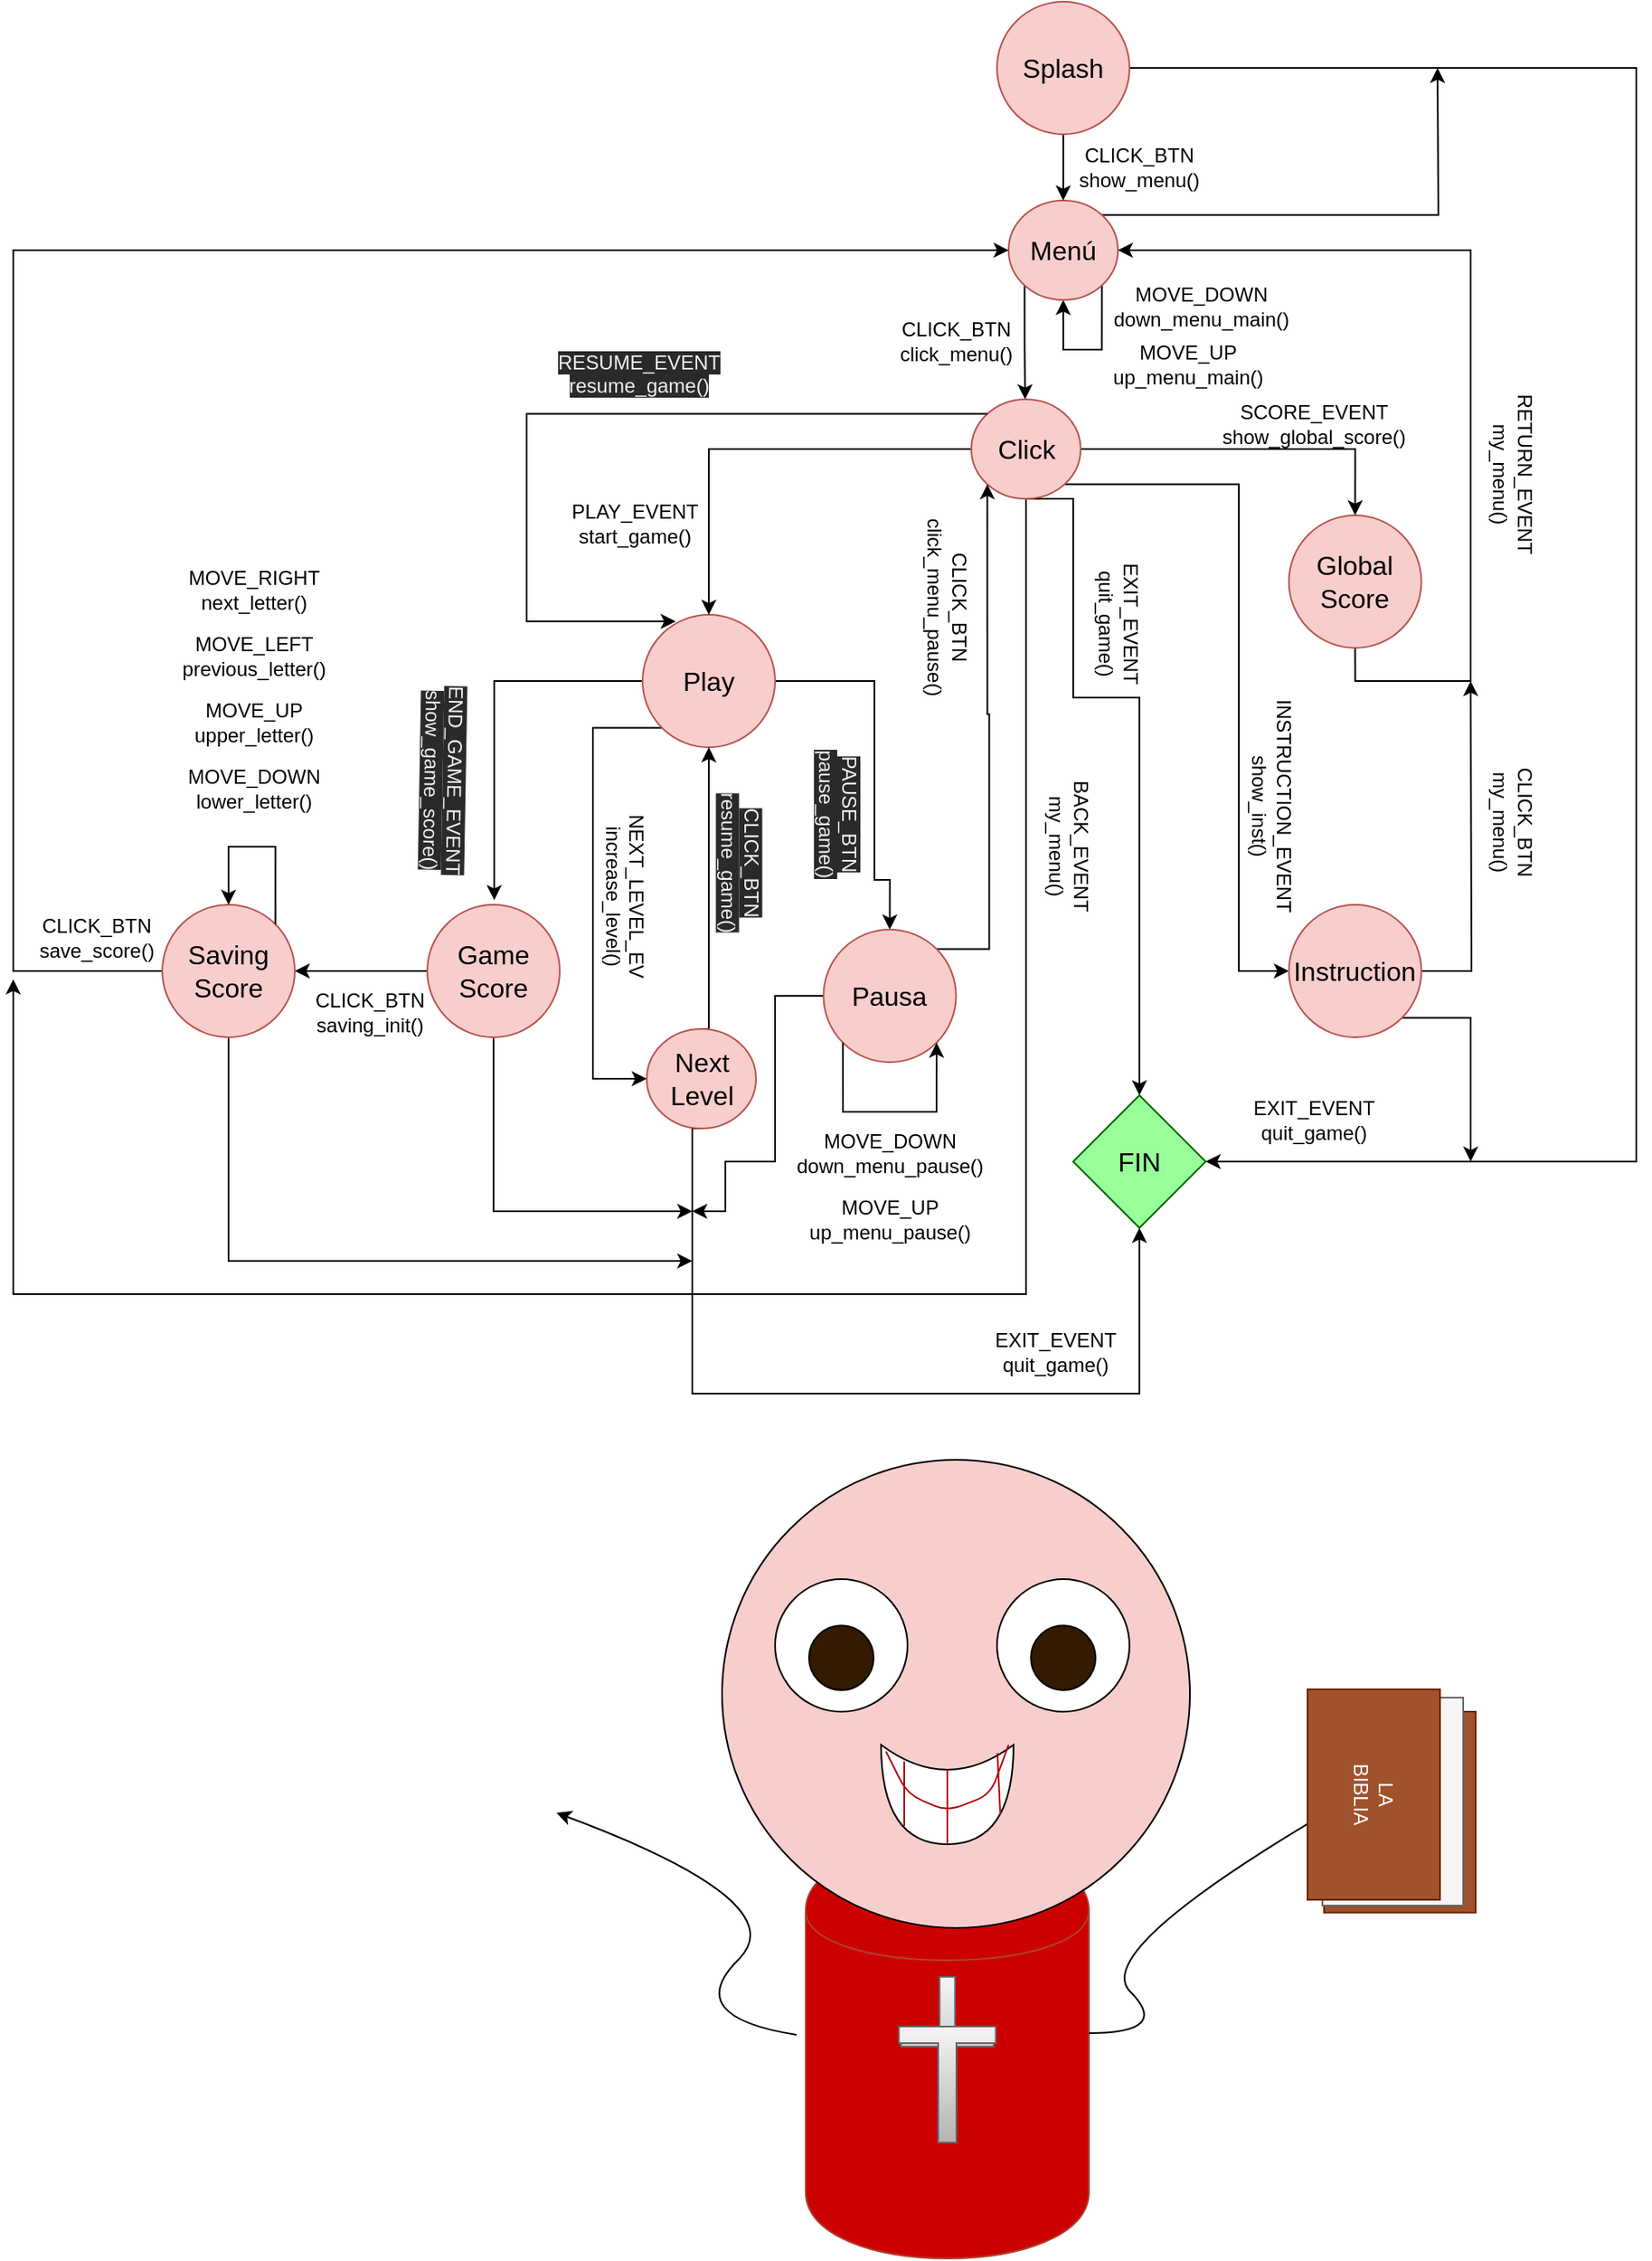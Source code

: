 <mxfile version="13.6.5">
    <diagram id="6hGFLwfOUW9BJ-s0fimq" name="Page-1">
        <mxGraphModel dx="2436" dy="874" grid="1" gridSize="10" guides="1" tooltips="1" connect="1" arrows="1" fold="1" page="1" pageScale="1" pageWidth="827" pageHeight="1169" math="0" shadow="0">
            <root>
                <mxCell id="0"/>
                <mxCell id="1" parent="0"/>
                <mxCell id="63" value="" style="shape=cylinder;whiteSpace=wrap;html=1;boundedLbl=1;backgroundOutline=1;fillColor=#CC0000;strokeColor=#ae4132;" parent="1" vertex="1">
                    <mxGeometry x="258.5" y="1262" width="171" height="250" as="geometry"/>
                </mxCell>
                <mxCell id="60" value="" style="ellipse;whiteSpace=wrap;html=1;aspect=fixed;fillColor=#F8CECC;" parent="1" vertex="1">
                    <mxGeometry x="208" y="1030" width="282.5" height="282.5" as="geometry"/>
                </mxCell>
                <mxCell id="89" style="edgeStyle=orthogonalEdgeStyle;rounded=0;orthogonalLoop=1;jettySize=auto;html=1;exitX=1;exitY=1;exitDx=0;exitDy=0;entryX=0.5;entryY=1;entryDx=0;entryDy=0;" parent="1" source="2" target="2" edge="1">
                    <mxGeometry relative="1" as="geometry">
                        <mxPoint x="400" y="370" as="targetPoint"/>
                        <Array as="points">
                            <mxPoint x="437" y="360"/>
                            <mxPoint x="414" y="360"/>
                        </Array>
                    </mxGeometry>
                </mxCell>
                <mxCell id="95" style="edgeStyle=orthogonalEdgeStyle;rounded=0;orthogonalLoop=1;jettySize=auto;html=1;exitX=0;exitY=1;exitDx=0;exitDy=0;" parent="1" source="2" edge="1">
                    <mxGeometry relative="1" as="geometry">
                        <mxPoint x="391" y="390" as="targetPoint"/>
                    </mxGeometry>
                </mxCell>
                <mxCell id="172" style="edgeStyle=orthogonalEdgeStyle;rounded=0;orthogonalLoop=1;jettySize=auto;html=1;exitX=1;exitY=0;exitDx=0;exitDy=0;" parent="1" source="2" edge="1">
                    <mxGeometry relative="1" as="geometry">
                        <mxPoint x="640" y="190" as="targetPoint"/>
                    </mxGeometry>
                </mxCell>
                <mxCell id="2" value="Menú" style="ellipse;whiteSpace=wrap;html=1;fillColor=#f8cecc;strokeColor=#b85450;fontColor=#000000;fontSize=16;" parent="1" vertex="1">
                    <mxGeometry x="381" y="270" width="66" height="60" as="geometry"/>
                </mxCell>
                <mxCell id="17" value="" style="edgeStyle=orthogonalEdgeStyle;rounded=0;orthogonalLoop=1;jettySize=auto;html=1;labelBackgroundColor=none;labelBorderColor=none;fontColor=#FFFFFF;" parent="1" source="6" target="2" edge="1">
                    <mxGeometry relative="1" as="geometry"/>
                </mxCell>
                <mxCell id="170" style="edgeStyle=orthogonalEdgeStyle;rounded=0;orthogonalLoop=1;jettySize=auto;html=1;exitX=1;exitY=0.5;exitDx=0;exitDy=0;entryX=1;entryY=0.5;entryDx=0;entryDy=0;" parent="1" source="6" target="125" edge="1">
                    <mxGeometry relative="1" as="geometry">
                        <Array as="points">
                            <mxPoint x="760" y="190"/>
                            <mxPoint x="760" y="850"/>
                        </Array>
                    </mxGeometry>
                </mxCell>
                <mxCell id="6" value="Splash" style="ellipse;whiteSpace=wrap;html=1;fillColor=#f8cecc;strokeColor=#b85450;fontColor=#000000;fontSize=16;" parent="1" vertex="1">
                    <mxGeometry x="374" y="150" width="80" height="80" as="geometry"/>
                </mxCell>
                <mxCell id="137" style="edgeStyle=orthogonalEdgeStyle;rounded=0;orthogonalLoop=1;jettySize=auto;html=1;entryX=1;entryY=0.5;entryDx=0;entryDy=0;" parent="1" source="12" target="2" edge="1">
                    <mxGeometry relative="1" as="geometry">
                        <Array as="points">
                            <mxPoint x="660" y="560"/>
                            <mxPoint x="660" y="300"/>
                        </Array>
                    </mxGeometry>
                </mxCell>
                <mxCell id="12" value="Global Score" style="ellipse;whiteSpace=wrap;html=1;aspect=fixed;fillColor=#f8cecc;strokeColor=#b85450;fontColor=#000000;fontSize=16;" parent="1" vertex="1">
                    <mxGeometry x="550.25" y="460" width="80" height="80" as="geometry"/>
                </mxCell>
                <mxCell id="29" value="EXIT_EVENT&lt;br&gt;quit_game()" style="text;html=1;strokeColor=none;fillColor=none;align=center;verticalAlign=middle;whiteSpace=wrap;rounded=0;rotation=90;" parent="1" vertex="1">
                    <mxGeometry x="404.5" y="490" width="86" height="70" as="geometry"/>
                </mxCell>
                <mxCell id="30" value="CLICK_BTN&lt;br&gt;show_menu()" style="text;html=1;strokeColor=none;fillColor=none;align=center;verticalAlign=middle;whiteSpace=wrap;rounded=0;" parent="1" vertex="1">
                    <mxGeometry x="440" y="240" width="40" height="20" as="geometry"/>
                </mxCell>
                <mxCell id="128" style="edgeStyle=orthogonalEdgeStyle;rounded=0;orthogonalLoop=1;jettySize=auto;html=1;exitX=1;exitY=0.5;exitDx=0;exitDy=0;entryX=0.5;entryY=0;entryDx=0;entryDy=0;" parent="1" source="34" target="127" edge="1">
                    <mxGeometry relative="1" as="geometry">
                        <Array as="points">
                            <mxPoint x="300" y="560"/>
                            <mxPoint x="300" y="680"/>
                            <mxPoint x="309" y="680"/>
                        </Array>
                    </mxGeometry>
                </mxCell>
                <mxCell id="129" style="edgeStyle=orthogonalEdgeStyle;rounded=0;orthogonalLoop=1;jettySize=auto;html=1;entryX=0.505;entryY=-0.035;entryDx=0;entryDy=0;entryPerimeter=0;" parent="1" source="34" target="126" edge="1">
                    <mxGeometry relative="1" as="geometry">
                        <mxPoint x="120" y="700" as="targetPoint"/>
                        <Array as="points">
                            <mxPoint x="70" y="560"/>
                        </Array>
                    </mxGeometry>
                </mxCell>
                <mxCell id="198" style="edgeStyle=orthogonalEdgeStyle;rounded=0;orthogonalLoop=1;jettySize=auto;html=1;exitX=0;exitY=1;exitDx=0;exitDy=0;entryX=0;entryY=0.5;entryDx=0;entryDy=0;" edge="1" parent="1" source="34" target="182">
                    <mxGeometry relative="1" as="geometry">
                        <Array as="points">
                            <mxPoint x="130" y="588"/>
                            <mxPoint x="130" y="800"/>
                        </Array>
                    </mxGeometry>
                </mxCell>
                <mxCell id="34" value="Play" style="ellipse;whiteSpace=wrap;html=1;aspect=fixed;fillColor=#f8cecc;strokeColor=#b85450;fontColor=#000000;fontSize=16;" parent="1" vertex="1">
                    <mxGeometry x="160" y="520" width="80" height="80" as="geometry"/>
                </mxCell>
                <mxCell id="57" value="" style="ellipse;whiteSpace=wrap;html=1;aspect=fixed;fillColor=#FFFFFF;" parent="1" vertex="1">
                    <mxGeometry x="240" y="1102" width="80" height="80" as="geometry"/>
                </mxCell>
                <mxCell id="58" value="" style="ellipse;whiteSpace=wrap;html=1;aspect=fixed;fillColor=#FFFFFF;" parent="1" vertex="1">
                    <mxGeometry x="374" y="1102" width="80" height="80" as="geometry"/>
                </mxCell>
                <mxCell id="59" value="" style="shape=xor;whiteSpace=wrap;html=1;rotation=90;fillColor=#FFFFFF;" parent="1" vertex="1">
                    <mxGeometry x="314" y="1192" width="60" height="80" as="geometry"/>
                </mxCell>
                <mxCell id="61" value="" style="ellipse;whiteSpace=wrap;html=1;aspect=fixed;fillColor=#331A00;" parent="1" vertex="1">
                    <mxGeometry x="394.5" y="1130" width="39" height="39" as="geometry"/>
                </mxCell>
                <mxCell id="66" value="" style="ellipse;whiteSpace=wrap;html=1;aspect=fixed;fillColor=#331A00;" parent="1" vertex="1">
                    <mxGeometry x="260.5" y="1130" width="39" height="39" as="geometry"/>
                </mxCell>
                <mxCell id="67" value="" style="endArrow=none;html=1;exitX=0.7;exitY=0.1;exitDx=0;exitDy=0;exitPerimeter=0;fillColor=#e51400;strokeColor=#B20000;" parent="1" source="59" edge="1">
                    <mxGeometry width="50" height="50" relative="1" as="geometry">
                        <mxPoint x="324.25" y="1257" as="sourcePoint"/>
                        <mxPoint x="374.25" y="1207" as="targetPoint"/>
                    </mxGeometry>
                </mxCell>
                <mxCell id="68" value="" style="endArrow=none;html=1;exitX=1;exitY=0.5;exitDx=0;exitDy=0;exitPerimeter=0;fillColor=#e51400;strokeColor=#B20000;entryX=0.25;entryY=0.5;entryDx=0;entryDy=0;entryPerimeter=0;" parent="1" source="59" target="59" edge="1">
                    <mxGeometry width="50" height="50" relative="1" as="geometry">
                        <mxPoint x="386" y="1254" as="sourcePoint"/>
                        <mxPoint x="384.25" y="1217" as="targetPoint"/>
                    </mxGeometry>
                </mxCell>
                <mxCell id="69" value="" style="endArrow=none;html=1;exitX=0.817;exitY=0.825;exitDx=0;exitDy=0;exitPerimeter=0;fillColor=#e51400;strokeColor=#B20000;" parent="1" source="59" edge="1">
                    <mxGeometry width="50" height="50" relative="1" as="geometry">
                        <mxPoint x="354" y="1272" as="sourcePoint"/>
                        <mxPoint x="318" y="1212" as="targetPoint"/>
                    </mxGeometry>
                </mxCell>
                <mxCell id="71" value="" style="endArrow=none;html=1;exitX=0.067;exitY=0.963;exitDx=0;exitDy=0;exitPerimeter=0;fillColor=#e51400;strokeColor=#B20000;" parent="1" source="59" edge="1">
                    <mxGeometry width="50" height="50" relative="1" as="geometry">
                        <mxPoint x="331" y="1252" as="sourcePoint"/>
                        <mxPoint x="381" y="1202" as="targetPoint"/>
                        <Array as="points">
                            <mxPoint x="320" y="1232"/>
                            <mxPoint x="344" y="1242"/>
                            <mxPoint x="370" y="1232"/>
                        </Array>
                    </mxGeometry>
                </mxCell>
                <mxCell id="72" value="" style="curved=1;endArrow=classic;html=1;labelBackgroundColor=none;fontSize=16;fontColor=#FFFFFF;" parent="1" edge="1">
                    <mxGeometry width="50" height="50" relative="1" as="geometry">
                        <mxPoint x="429.5" y="1376" as="sourcePoint"/>
                        <mxPoint x="590" y="1233" as="targetPoint"/>
                        <Array as="points">
                            <mxPoint x="479.5" y="1376"/>
                            <mxPoint x="429.5" y="1326"/>
                        </Array>
                    </mxGeometry>
                </mxCell>
                <mxCell id="74" value="" style="curved=1;endArrow=classic;html=1;labelBackgroundColor=none;fontSize=16;fontColor=#FFFFFF;" parent="1" edge="1">
                    <mxGeometry width="50" height="50" relative="1" as="geometry">
                        <mxPoint x="253" y="1377" as="sourcePoint"/>
                        <mxPoint x="108" y="1243" as="targetPoint"/>
                        <Array as="points">
                            <mxPoint x="183" y="1366"/>
                            <mxPoint x="253" y="1297"/>
                        </Array>
                    </mxGeometry>
                </mxCell>
                <mxCell id="75" value="" style="shape=cross;whiteSpace=wrap;html=1;gradientColor=#b3b3b3;fillColor=#f5f5f5;strokeColor=#666666;size=0.167;" parent="1" vertex="1">
                    <mxGeometry x="316" y="1342" width="56" height="75" as="geometry"/>
                </mxCell>
                <mxCell id="77" value="" style="shape=tee;whiteSpace=wrap;html=1;dx=11;dy=10;gradientColor=#b3b3b3;fillColor=#f5f5f5;strokeColor=#666666;" parent="1" vertex="1">
                    <mxGeometry x="314.75" y="1372" width="58.5" height="70" as="geometry"/>
                </mxCell>
                <mxCell id="79" value="" style="rounded=0;whiteSpace=wrap;html=1;rotation=90;fillColor=#a0522d;strokeColor=#6D1F00;fontColor=#ffffff;" parent="1" vertex="1">
                    <mxGeometry x="556.63" y="1196.88" width="121.25" height="91.5" as="geometry"/>
                </mxCell>
                <mxCell id="80" value="" style="rounded=0;whiteSpace=wrap;html=1;rotation=90;fillColor=#f5f5f5;strokeColor=#666666;fontColor=#333333;" parent="1" vertex="1">
                    <mxGeometry x="550.25" y="1193.75" width="125.5" height="85" as="geometry"/>
                </mxCell>
                <mxCell id="81" value="LA &lt;br&gt;BIBLIA" style="rounded=0;whiteSpace=wrap;html=1;rotation=90;fillColor=#a0522d;strokeColor=#6D1F00;fontColor=#ffffff;" parent="1" vertex="1">
                    <mxGeometry x="538" y="1192" width="127" height="80" as="geometry"/>
                </mxCell>
                <mxCell id="90" value="MOVE_UP&lt;br&gt;up_menu_main()" style="text;html=1;align=center;verticalAlign=middle;resizable=0;points=[];autosize=1;" parent="1" vertex="1">
                    <mxGeometry x="434" y="354" width="110" height="30" as="geometry"/>
                </mxCell>
                <mxCell id="92" value="MOVE_DOWN&lt;br&gt;down_menu_main()" style="text;html=1;align=center;verticalAlign=middle;resizable=0;points=[];autosize=1;" parent="1" vertex="1">
                    <mxGeometry x="437" y="319" width="120" height="30" as="geometry"/>
                </mxCell>
                <mxCell id="103" style="edgeStyle=orthogonalEdgeStyle;rounded=0;orthogonalLoop=1;jettySize=auto;html=1;entryX=0.5;entryY=0;entryDx=0;entryDy=0;" parent="1" source="97" target="34" edge="1">
                    <mxGeometry relative="1" as="geometry"/>
                </mxCell>
                <mxCell id="107" style="edgeStyle=orthogonalEdgeStyle;rounded=0;orthogonalLoop=1;jettySize=auto;html=1;entryX=0.5;entryY=0;entryDx=0;entryDy=0;" parent="1" source="97" target="12" edge="1">
                    <mxGeometry relative="1" as="geometry"/>
                </mxCell>
                <mxCell id="116" style="edgeStyle=orthogonalEdgeStyle;rounded=0;orthogonalLoop=1;jettySize=auto;html=1;exitX=0.5;exitY=1;exitDx=0;exitDy=0;entryX=0.5;entryY=0;entryDx=0;entryDy=0;" parent="1" source="97" target="125" edge="1">
                    <mxGeometry relative="1" as="geometry">
                        <mxPoint x="392" y="610" as="targetPoint"/>
                        <Array as="points">
                            <mxPoint x="420" y="450"/>
                            <mxPoint x="420" y="570"/>
                            <mxPoint x="460" y="570"/>
                        </Array>
                    </mxGeometry>
                </mxCell>
                <mxCell id="158" style="edgeStyle=orthogonalEdgeStyle;rounded=0;orthogonalLoop=1;jettySize=auto;html=1;exitX=1;exitY=1;exitDx=0;exitDy=0;entryX=0;entryY=0.5;entryDx=0;entryDy=0;" parent="1" source="97" target="159" edge="1">
                    <mxGeometry relative="1" as="geometry">
                        <mxPoint x="520" y="630" as="targetPoint"/>
                        <Array as="points">
                            <mxPoint x="520" y="441"/>
                            <mxPoint x="520" y="735"/>
                        </Array>
                    </mxGeometry>
                </mxCell>
                <mxCell id="177" style="edgeStyle=orthogonalEdgeStyle;rounded=0;orthogonalLoop=1;jettySize=auto;html=1;exitX=0.5;exitY=1;exitDx=0;exitDy=0;" edge="1" parent="1" source="97">
                    <mxGeometry relative="1" as="geometry">
                        <mxPoint x="-220" y="740" as="targetPoint"/>
                        <Array as="points">
                            <mxPoint x="391" y="930"/>
                            <mxPoint x="-220" y="930"/>
                        </Array>
                    </mxGeometry>
                </mxCell>
                <mxCell id="97" value="Click" style="ellipse;whiteSpace=wrap;html=1;fillColor=#f8cecc;strokeColor=#b85450;fontColor=#000000;fontSize=16;" parent="1" vertex="1">
                    <mxGeometry x="358.5" y="390" width="66" height="60" as="geometry"/>
                </mxCell>
                <mxCell id="101" value="CLICK_BTN&lt;br&gt;click_menu()" style="text;html=1;align=center;verticalAlign=middle;resizable=0;points=[];autosize=1;" parent="1" vertex="1">
                    <mxGeometry x="309.25" y="340" width="80" height="30" as="geometry"/>
                </mxCell>
                <mxCell id="109" value="PLAY_EVENT&lt;br&gt;start_game()" style="text;html=1;align=center;verticalAlign=middle;resizable=0;points=[];autosize=1;" parent="1" vertex="1">
                    <mxGeometry x="110" y="450" width="90" height="30" as="geometry"/>
                </mxCell>
                <mxCell id="110" value="SCORE_EVENT&lt;br&gt;show_global_score()" style="text;html=1;align=center;verticalAlign=middle;resizable=0;points=[];autosize=1;" parent="1" vertex="1">
                    <mxGeometry x="500" y="390" width="130" height="30" as="geometry"/>
                </mxCell>
                <mxCell id="114" value="&lt;span style=&quot;color: rgb(240 , 240 , 240) ; font-family: &amp;#34;helvetica&amp;#34; ; font-size: 12px ; font-style: normal ; font-weight: 400 ; letter-spacing: normal ; text-indent: 0px ; text-transform: none ; word-spacing: 0px ; background-color: rgb(42 , 42 , 42) ; float: none ; display: inline&quot;&gt;PAUSE_BTN&lt;/span&gt;&lt;br style=&quot;color: rgb(240 , 240 , 240) ; font-family: &amp;#34;helvetica&amp;#34; ; font-size: 12px ; font-style: normal ; font-weight: 400 ; letter-spacing: normal ; text-indent: 0px ; text-transform: none ; word-spacing: 0px ; background-color: rgb(42 , 42 , 42)&quot;&gt;&lt;span style=&quot;color: rgb(240 , 240 , 240) ; font-family: &amp;#34;helvetica&amp;#34; ; font-size: 12px ; font-style: normal ; font-weight: 400 ; letter-spacing: normal ; text-indent: 0px ; text-transform: none ; word-spacing: 0px ; background-color: rgb(42 , 42 , 42) ; float: none ; display: inline&quot;&gt;pause_game()&lt;/span&gt;" style="text;whiteSpace=wrap;html=1;align=center;rotation=90;" parent="1" vertex="1">
                    <mxGeometry x="228.5" y="620" width="100" height="40" as="geometry"/>
                </mxCell>
                <mxCell id="125" value="&lt;span style=&quot;color: rgb(0 , 0 , 0) ; font-size: 16px&quot;&gt;FIN&lt;/span&gt;" style="rhombus;whiteSpace=wrap;html=1;fillColor=#99FF99;strokeColor=#006600;" parent="1" vertex="1">
                    <mxGeometry x="420" y="810" width="80" height="80" as="geometry"/>
                </mxCell>
                <mxCell id="156" style="edgeStyle=orthogonalEdgeStyle;rounded=0;orthogonalLoop=1;jettySize=auto;html=1;exitX=0;exitY=0.5;exitDx=0;exitDy=0;entryX=1;entryY=0.5;entryDx=0;entryDy=0;" parent="1" source="126" target="155" edge="1">
                    <mxGeometry relative="1" as="geometry"/>
                </mxCell>
                <mxCell id="205" style="edgeStyle=orthogonalEdgeStyle;rounded=0;orthogonalLoop=1;jettySize=auto;html=1;exitX=0.5;exitY=1;exitDx=0;exitDy=0;" edge="1" parent="1" source="126">
                    <mxGeometry relative="1" as="geometry">
                        <mxPoint x="190" y="880" as="targetPoint"/>
                        <Array as="points">
                            <mxPoint x="70" y="880"/>
                        </Array>
                    </mxGeometry>
                </mxCell>
                <mxCell id="126" value="Game&lt;br&gt;Score" style="ellipse;whiteSpace=wrap;html=1;aspect=fixed;fillColor=#f8cecc;strokeColor=#b85450;fontColor=#000000;fontSize=16;" parent="1" vertex="1">
                    <mxGeometry x="30" y="695" width="80" height="80" as="geometry"/>
                </mxCell>
                <mxCell id="199" style="edgeStyle=orthogonalEdgeStyle;rounded=0;orthogonalLoop=1;jettySize=auto;html=1;exitX=1;exitY=0;exitDx=0;exitDy=0;entryX=0;entryY=1;entryDx=0;entryDy=0;" edge="1" parent="1" source="127" target="97">
                    <mxGeometry relative="1" as="geometry"/>
                </mxCell>
                <mxCell id="201" style="edgeStyle=orthogonalEdgeStyle;rounded=0;orthogonalLoop=1;jettySize=auto;html=1;exitX=0;exitY=0.5;exitDx=0;exitDy=0;" edge="1" parent="1" source="127">
                    <mxGeometry relative="1" as="geometry">
                        <mxPoint x="190" y="880" as="targetPoint"/>
                        <Array as="points">
                            <mxPoint x="240" y="750"/>
                            <mxPoint x="240" y="850"/>
                            <mxPoint x="210" y="850"/>
                            <mxPoint x="210" y="880"/>
                        </Array>
                    </mxGeometry>
                </mxCell>
                <mxCell id="127" value="Pausa" style="ellipse;whiteSpace=wrap;html=1;aspect=fixed;fillColor=#f8cecc;strokeColor=#b85450;fontColor=#000000;fontSize=16;" parent="1" vertex="1">
                    <mxGeometry x="269.25" y="710" width="80" height="80" as="geometry"/>
                </mxCell>
                <mxCell id="134" value="&lt;span style=&quot;color: rgb(240 , 240 , 240) ; font-family: &amp;#34;helvetica&amp;#34; ; font-size: 12px ; font-style: normal ; font-weight: 400 ; letter-spacing: normal ; text-indent: 0px ; text-transform: none ; word-spacing: 0px ; background-color: rgb(42 , 42 , 42) ; float: none ; display: inline&quot;&gt;END_GAME_EVENT&lt;/span&gt;&lt;br style=&quot;color: rgb(240 , 240 , 240) ; font-family: &amp;#34;helvetica&amp;#34; ; font-size: 12px ; font-style: normal ; font-weight: 400 ; letter-spacing: normal ; text-indent: 0px ; text-transform: none ; word-spacing: 0px ; background-color: rgb(42 , 42 , 42)&quot;&gt;&lt;span style=&quot;color: rgb(240 , 240 , 240) ; font-family: &amp;#34;helvetica&amp;#34; ; font-size: 12px ; font-style: normal ; font-weight: 400 ; letter-spacing: normal ; text-indent: 0px ; text-transform: none ; word-spacing: 0px ; background-color: rgb(42 , 42 , 42) ; float: none ; display: inline&quot;&gt;show_game_score()&lt;/span&gt;" style="text;whiteSpace=wrap;html=1;align=center;rotation=91;" parent="1" vertex="1">
                    <mxGeometry x="-10" y="600" width="100" height="40" as="geometry"/>
                </mxCell>
                <mxCell id="138" value="RETURN_EVENT&lt;br&gt;my_menu()" style="text;html=1;align=center;verticalAlign=middle;resizable=0;points=[];autosize=1;rotation=90;" parent="1" vertex="1">
                    <mxGeometry x="630.25" y="420" width="110" height="30" as="geometry"/>
                </mxCell>
                <mxCell id="144" value="CLICK_BTN&lt;br&gt;click_menu_pause()" style="text;html=1;align=center;verticalAlign=middle;resizable=0;points=[];autosize=1;rotation=90;" parent="1" vertex="1">
                    <mxGeometry x="284" y="500" width="120" height="30" as="geometry"/>
                </mxCell>
                <mxCell id="146" value="CLICK_BTN&lt;br&gt;saving_init()" style="text;html=1;align=center;verticalAlign=middle;resizable=0;points=[];autosize=1;" parent="1" vertex="1">
                    <mxGeometry x="-45" y="745" width="80" height="30" as="geometry"/>
                </mxCell>
                <mxCell id="149" value="&lt;span style=&quot;color: rgb(240 , 240 , 240) ; font-family: &amp;#34;helvetica&amp;#34; ; font-size: 12px ; font-style: normal ; font-weight: 400 ; letter-spacing: normal ; text-indent: 0px ; text-transform: none ; word-spacing: 0px ; background-color: rgb(42 , 42 , 42) ; float: none ; display: inline&quot;&gt;RESUME_EVENT&lt;/span&gt;&lt;br style=&quot;color: rgb(240 , 240 , 240) ; font-family: &amp;#34;helvetica&amp;#34; ; font-size: 12px ; font-style: normal ; font-weight: 400 ; letter-spacing: normal ; text-indent: 0px ; text-transform: none ; word-spacing: 0px ; background-color: rgb(42 , 42 , 42)&quot;&gt;&lt;span style=&quot;color: rgb(240 , 240 , 240) ; font-family: &amp;#34;helvetica&amp;#34; ; font-size: 12px ; font-style: normal ; font-weight: 400 ; letter-spacing: normal ; text-indent: 0px ; text-transform: none ; word-spacing: 0px ; background-color: rgb(42 , 42 , 42) ; float: none ; display: inline&quot;&gt;resume_game()&lt;/span&gt;" style="text;whiteSpace=wrap;html=1;align=center;" parent="1" vertex="1">
                    <mxGeometry x="108" y="354" width="100" height="40" as="geometry"/>
                </mxCell>
                <mxCell id="157" style="edgeStyle=orthogonalEdgeStyle;rounded=0;orthogonalLoop=1;jettySize=auto;html=1;exitX=0;exitY=0.5;exitDx=0;exitDy=0;entryX=0;entryY=0.5;entryDx=0;entryDy=0;" parent="1" source="155" target="2" edge="1">
                    <mxGeometry relative="1" as="geometry">
                        <Array as="points">
                            <mxPoint x="-220" y="735"/>
                            <mxPoint x="-220" y="300"/>
                        </Array>
                    </mxGeometry>
                </mxCell>
                <mxCell id="208" style="edgeStyle=orthogonalEdgeStyle;rounded=0;orthogonalLoop=1;jettySize=auto;html=1;exitX=0.5;exitY=1;exitDx=0;exitDy=0;" edge="1" parent="1" source="155">
                    <mxGeometry relative="1" as="geometry">
                        <mxPoint x="190" y="910" as="targetPoint"/>
                        <Array as="points">
                            <mxPoint x="-90" y="910"/>
                        </Array>
                    </mxGeometry>
                </mxCell>
                <mxCell id="155" value="Saving&lt;br&gt;Score" style="ellipse;whiteSpace=wrap;html=1;aspect=fixed;fillColor=#f8cecc;strokeColor=#b85450;fontColor=#000000;fontSize=16;" parent="1" vertex="1">
                    <mxGeometry x="-130" y="695" width="80" height="80" as="geometry"/>
                </mxCell>
                <mxCell id="162" style="edgeStyle=orthogonalEdgeStyle;rounded=0;orthogonalLoop=1;jettySize=auto;html=1;exitX=1;exitY=0.5;exitDx=0;exitDy=0;" parent="1" source="159" edge="1">
                    <mxGeometry relative="1" as="geometry">
                        <mxPoint x="660" y="560" as="targetPoint"/>
                    </mxGeometry>
                </mxCell>
                <mxCell id="179" style="edgeStyle=orthogonalEdgeStyle;rounded=0;orthogonalLoop=1;jettySize=auto;html=1;exitX=1;exitY=1;exitDx=0;exitDy=0;" edge="1" parent="1" source="159">
                    <mxGeometry relative="1" as="geometry">
                        <mxPoint x="660" y="850" as="targetPoint"/>
                        <Array as="points">
                            <mxPoint x="660" y="763"/>
                            <mxPoint x="660" y="850"/>
                        </Array>
                    </mxGeometry>
                </mxCell>
                <mxCell id="159" value="Instruction" style="ellipse;whiteSpace=wrap;html=1;aspect=fixed;fillColor=#f8cecc;strokeColor=#b85450;fontColor=#000000;fontSize=16;" parent="1" vertex="1">
                    <mxGeometry x="550.25" y="695" width="80" height="80" as="geometry"/>
                </mxCell>
                <mxCell id="163" value="INSTRUCTION_EVENT&lt;br&gt;show_inst()" style="text;html=1;align=center;verticalAlign=middle;resizable=0;points=[];autosize=1;rotation=90;" parent="1" vertex="1">
                    <mxGeometry x="470" y="620" width="140" height="30" as="geometry"/>
                </mxCell>
                <mxCell id="164" style="edgeStyle=orthogonalEdgeStyle;rounded=0;orthogonalLoop=1;jettySize=auto;html=1;exitX=1;exitY=0;exitDx=0;exitDy=0;entryX=0.5;entryY=0;entryDx=0;entryDy=0;" parent="1" source="155" target="155" edge="1">
                    <mxGeometry relative="1" as="geometry">
                        <Array as="points">
                            <mxPoint x="-62" y="660"/>
                            <mxPoint x="-90" y="660"/>
                        </Array>
                    </mxGeometry>
                </mxCell>
                <mxCell id="165" value="MOVE_UP&lt;br&gt;upper_letter()" style="text;html=1;align=center;verticalAlign=middle;resizable=0;points=[];autosize=1;" parent="1" vertex="1">
                    <mxGeometry x="-120" y="570" width="90" height="30" as="geometry"/>
                </mxCell>
                <mxCell id="166" value="MOVE_DOWN&lt;br&gt;lower_letter()" style="text;html=1;align=center;verticalAlign=middle;resizable=0;points=[];autosize=1;" parent="1" vertex="1">
                    <mxGeometry x="-125" y="610" width="100" height="30" as="geometry"/>
                </mxCell>
                <mxCell id="167" value="MOVE_LEFT&lt;br&gt;previous_letter()" style="text;html=1;align=center;verticalAlign=middle;resizable=0;points=[];autosize=1;" parent="1" vertex="1">
                    <mxGeometry x="-125" y="530" width="100" height="30" as="geometry"/>
                </mxCell>
                <mxCell id="168" value="MOVE_RIGHT&lt;br&gt;next_letter()" style="text;html=1;align=center;verticalAlign=middle;resizable=0;points=[];autosize=1;" parent="1" vertex="1">
                    <mxGeometry x="-120" y="490" width="90" height="30" as="geometry"/>
                </mxCell>
                <mxCell id="169" value="CLICK_BTN&lt;br&gt;my_menu()" style="text;html=1;align=center;verticalAlign=middle;resizable=0;points=[];autosize=1;rotation=90;" parent="1" vertex="1">
                    <mxGeometry x="645.25" y="630" width="80" height="30" as="geometry"/>
                </mxCell>
                <mxCell id="174" style="edgeStyle=orthogonalEdgeStyle;rounded=0;orthogonalLoop=1;jettySize=auto;html=1;entryX=0.25;entryY=0.05;entryDx=0;entryDy=0;exitX=0;exitY=0;exitDx=0;exitDy=0;entryPerimeter=0;" edge="1" parent="1" source="97" target="34">
                    <mxGeometry relative="1" as="geometry">
                        <mxPoint x="368.5" y="430" as="sourcePoint"/>
                        <mxPoint x="250" y="530" as="targetPoint"/>
                        <Array as="points">
                            <mxPoint x="90" y="399"/>
                            <mxPoint x="90" y="524"/>
                        </Array>
                    </mxGeometry>
                </mxCell>
                <mxCell id="180" value="EXIT_EVENT&lt;br&gt;quit_game()" style="text;html=1;align=center;verticalAlign=middle;resizable=0;points=[];autosize=1;rotation=0;" vertex="1" parent="1">
                    <mxGeometry x="520" y="810" width="90" height="30" as="geometry"/>
                </mxCell>
                <mxCell id="188" style="edgeStyle=orthogonalEdgeStyle;rounded=0;orthogonalLoop=1;jettySize=auto;html=1;exitX=0.5;exitY=0;exitDx=0;exitDy=0;entryX=0.5;entryY=1;entryDx=0;entryDy=0;" edge="1" parent="1" source="182" target="34">
                    <mxGeometry relative="1" as="geometry">
                        <Array as="points">
                            <mxPoint x="200" y="770"/>
                        </Array>
                    </mxGeometry>
                </mxCell>
                <mxCell id="190" style="edgeStyle=orthogonalEdgeStyle;rounded=0;orthogonalLoop=1;jettySize=auto;html=1;exitX=0.5;exitY=1;exitDx=0;exitDy=0;entryX=0.5;entryY=1;entryDx=0;entryDy=0;" edge="1" parent="1" source="182" target="125">
                    <mxGeometry relative="1" as="geometry">
                        <mxPoint x="460" y="1018" as="targetPoint"/>
                        <Array as="points">
                            <mxPoint x="190" y="830"/>
                            <mxPoint x="190" y="990"/>
                            <mxPoint x="460" y="990"/>
                        </Array>
                    </mxGeometry>
                </mxCell>
                <mxCell id="182" value="Next&lt;br&gt;Level" style="ellipse;whiteSpace=wrap;html=1;fillColor=#f8cecc;strokeColor=#b85450;fontColor=#000000;fontSize=16;" vertex="1" parent="1">
                    <mxGeometry x="162.5" y="770" width="66" height="60" as="geometry"/>
                </mxCell>
                <mxCell id="183" value="&lt;font face=&quot;helvetica&quot;&gt;NEXT_LEVEL_EV&lt;br&gt;increase_level()&lt;br&gt;&lt;/font&gt;" style="text;whiteSpace=wrap;html=1;align=center;rotation=90;" vertex="1" parent="1">
                    <mxGeometry x="100" y="670" width="100" height="40" as="geometry"/>
                </mxCell>
                <mxCell id="189" value="&lt;span style=&quot;color: rgb(240 , 240 , 240) ; font-family: &amp;#34;helvetica&amp;#34; ; font-size: 12px ; font-style: normal ; font-weight: 400 ; letter-spacing: normal ; text-indent: 0px ; text-transform: none ; word-spacing: 0px ; background-color: rgb(42 , 42 , 42) ; float: none ; display: inline&quot;&gt;CLICK_BTN&lt;/span&gt;&lt;br style=&quot;color: rgb(240 , 240 , 240) ; font-family: &amp;#34;helvetica&amp;#34; ; font-size: 12px ; font-style: normal ; font-weight: 400 ; letter-spacing: normal ; text-indent: 0px ; text-transform: none ; word-spacing: 0px ; background-color: rgb(42 , 42 , 42)&quot;&gt;&lt;span style=&quot;color: rgb(240 , 240 , 240) ; font-family: &amp;#34;helvetica&amp;#34; ; font-size: 12px ; font-style: normal ; font-weight: 400 ; letter-spacing: normal ; text-indent: 0px ; text-transform: none ; word-spacing: 0px ; background-color: rgb(42 , 42 , 42) ; float: none ; display: inline&quot;&gt;resume_game()&lt;/span&gt;" style="text;whiteSpace=wrap;html=1;align=center;rotation=90;" vertex="1" parent="1">
                    <mxGeometry x="169.25" y="650" width="100" height="40" as="geometry"/>
                </mxCell>
                <mxCell id="191" value="EXIT_EVENT&lt;br&gt;quit_game()" style="text;html=1;align=center;verticalAlign=middle;resizable=0;points=[];autosize=1;rotation=0;" vertex="1" parent="1">
                    <mxGeometry x="364" y="950" width="90" height="30" as="geometry"/>
                </mxCell>
                <mxCell id="195" value="MOVE_UP&lt;br&gt;up_menu_pause()" style="text;html=1;align=center;verticalAlign=middle;resizable=0;points=[];autosize=1;" vertex="1" parent="1">
                    <mxGeometry x="254" y="870" width="110" height="30" as="geometry"/>
                </mxCell>
                <mxCell id="196" value="MOVE_DOWN&lt;br&gt;down_menu_pause()" style="text;html=1;align=center;verticalAlign=middle;resizable=0;points=[];autosize=1;" vertex="1" parent="1">
                    <mxGeometry x="244.25" y="830" width="130" height="30" as="geometry"/>
                </mxCell>
                <mxCell id="203" style="edgeStyle=orthogonalEdgeStyle;rounded=0;orthogonalLoop=1;jettySize=auto;html=1;exitX=0;exitY=1;exitDx=0;exitDy=0;entryX=1;entryY=1;entryDx=0;entryDy=0;" edge="1" parent="1" source="127" target="127">
                    <mxGeometry relative="1" as="geometry">
                        <Array as="points">
                            <mxPoint x="281" y="820"/>
                            <mxPoint x="337" y="820"/>
                        </Array>
                    </mxGeometry>
                </mxCell>
                <mxCell id="204" value="BACK_EVENT&lt;br&gt;my_menu()&lt;br&gt;" style="text;html=1;strokeColor=none;fillColor=none;align=center;verticalAlign=middle;whiteSpace=wrap;rounded=0;rotation=90;" vertex="1" parent="1">
                    <mxGeometry x="374.25" y="625" width="86" height="70" as="geometry"/>
                </mxCell>
                <mxCell id="207" value="CLICK_BTN&lt;br&gt;save_score()" style="text;html=1;align=center;verticalAlign=middle;resizable=0;points=[];autosize=1;" vertex="1" parent="1">
                    <mxGeometry x="-210" y="700" width="80" height="30" as="geometry"/>
                </mxCell>
            </root>
        </mxGraphModel>
    </diagram>
</mxfile>